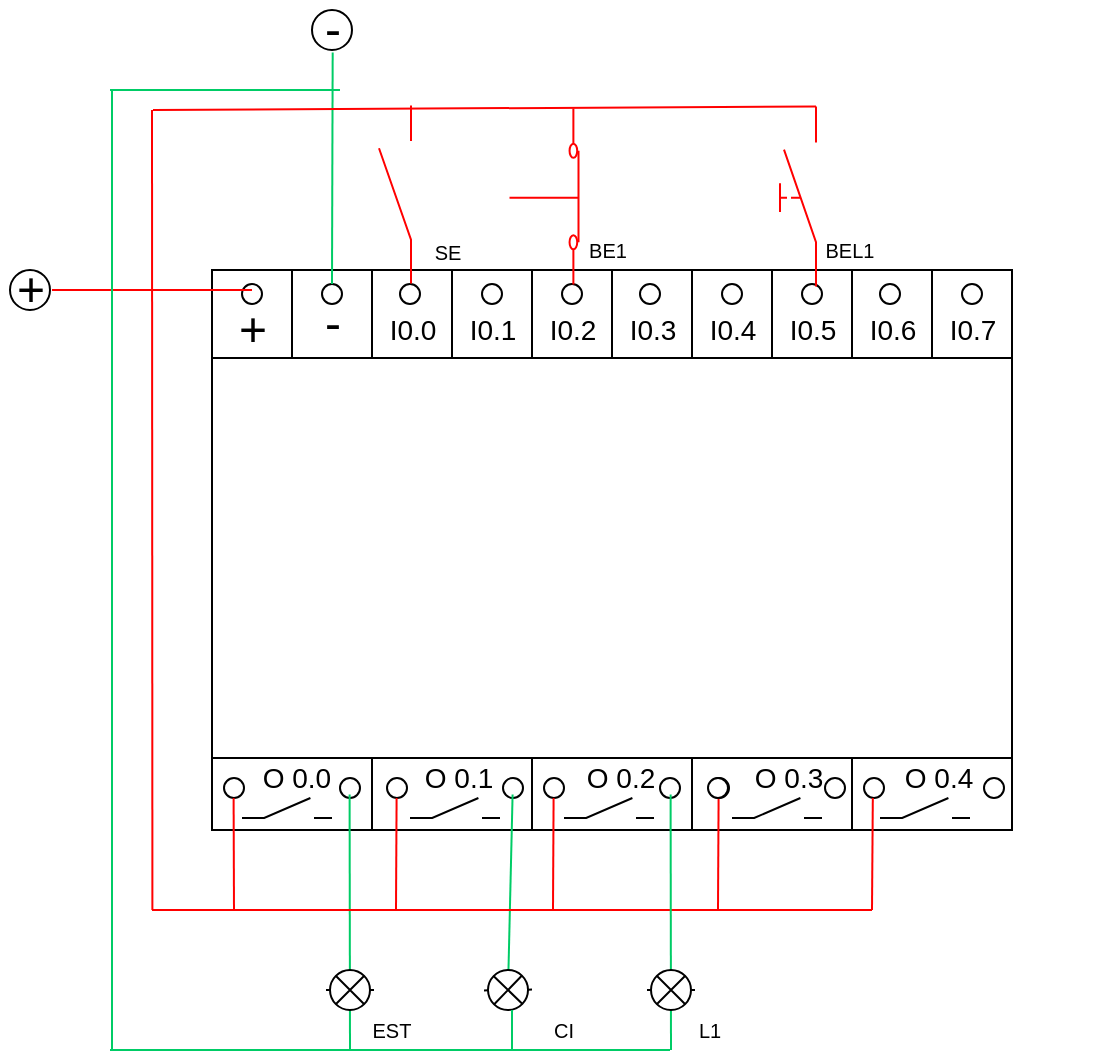 <mxfile version="15.3.5" type="github"><diagram id="EhHrUFUnQ--r763KV3Bl" name="Page-1"><mxGraphModel dx="2142" dy="1010" grid="1" gridSize="10" guides="1" tooltips="1" connect="1" arrows="1" fold="1" page="1" pageScale="1" pageWidth="850" pageHeight="1100" math="0" shadow="0"><root><mxCell id="0"/><mxCell id="1" parent="0"/><mxCell id="yn-ueimYopHgL8ywKlAa-1" value="" style="verticalLabelPosition=bottom;verticalAlign=top;html=1;shape=mxgraph.basic.rect;fillColor2=none;strokeWidth=1;size=20;indent=5;" parent="1" vertex="1"><mxGeometry x="266" y="830" width="400" height="280" as="geometry"/></mxCell><mxCell id="yn-ueimYopHgL8ywKlAa-2" value="" style="shape=partialRectangle;whiteSpace=wrap;html=1;right=0;top=0;bottom=0;fillColor=none;routingCenterX=-0.5;" parent="1" vertex="1"><mxGeometry x="346" y="1050" width="120" height="60" as="geometry"/></mxCell><mxCell id="yn-ueimYopHgL8ywKlAa-3" value="" style="shape=partialRectangle;whiteSpace=wrap;html=1;right=0;top=0;bottom=0;fillColor=none;routingCenterX=-0.5;" parent="1" vertex="1"><mxGeometry x="426" y="1050" width="120" height="60" as="geometry"/></mxCell><mxCell id="yn-ueimYopHgL8ywKlAa-4" value="" style="shape=partialRectangle;whiteSpace=wrap;html=1;right=0;top=0;bottom=0;fillColor=none;routingCenterX=-0.5;" parent="1" vertex="1"><mxGeometry x="506" y="1050" width="120" height="60" as="geometry"/></mxCell><mxCell id="yn-ueimYopHgL8ywKlAa-5" value="" style="shape=partialRectangle;whiteSpace=wrap;html=1;right=0;top=0;bottom=0;fillColor=none;routingCenterX=-0.5;" parent="1" vertex="1"><mxGeometry x="586" y="1050" width="120" height="60" as="geometry"/></mxCell><mxCell id="yn-ueimYopHgL8ywKlAa-6" value="" style="shape=partialRectangle;whiteSpace=wrap;html=1;top=0;bottom=0;fillColor=none;" parent="1" vertex="1"><mxGeometry x="306" y="830" width="120" height="60" as="geometry"/></mxCell><mxCell id="yn-ueimYopHgL8ywKlAa-7" value="" style="shape=partialRectangle;whiteSpace=wrap;html=1;top=0;bottom=0;fillColor=none;" parent="1" vertex="1"><mxGeometry x="346" y="830" width="120" height="60" as="geometry"/></mxCell><mxCell id="yn-ueimYopHgL8ywKlAa-8" value="" style="shape=partialRectangle;whiteSpace=wrap;html=1;top=0;bottom=0;fillColor=none;" parent="1" vertex="1"><mxGeometry x="386" y="830" width="120" height="60" as="geometry"/></mxCell><mxCell id="yn-ueimYopHgL8ywKlAa-9" value="" style="shape=partialRectangle;whiteSpace=wrap;html=1;top=0;bottom=0;fillColor=none;" parent="1" vertex="1"><mxGeometry x="506" y="830" width="40" height="60" as="geometry"/></mxCell><mxCell id="yn-ueimYopHgL8ywKlAa-10" value="" style="shape=partialRectangle;whiteSpace=wrap;html=1;top=0;bottom=0;fillColor=none;" parent="1" vertex="1"><mxGeometry x="546" y="830" width="120" height="60" as="geometry"/></mxCell><mxCell id="yn-ueimYopHgL8ywKlAa-11" value="" style="shape=partialRectangle;whiteSpace=wrap;html=1;top=0;bottom=0;fillColor=none;" parent="1" vertex="1"><mxGeometry x="586" y="830" width="40" height="60" as="geometry"/></mxCell><mxCell id="yn-ueimYopHgL8ywKlAa-12" value="" style="verticalLabelPosition=bottom;verticalAlign=top;html=1;shape=mxgraph.basic.rect;fillColor2=none;strokeWidth=1;size=20;indent=5;" parent="1" vertex="1"><mxGeometry x="266" y="874" width="400" height="200" as="geometry"/></mxCell><mxCell id="yn-ueimYopHgL8ywKlAa-13" value="&lt;font style=&quot;font-size: 24px&quot;&gt;+&lt;/font&gt;" style="text;html=1;align=center;verticalAlign=middle;resizable=0;points=[];autosize=1;strokeColor=none;fillColor=none;" parent="1" vertex="1"><mxGeometry x="271" y="850" width="30" height="20" as="geometry"/></mxCell><mxCell id="yn-ueimYopHgL8ywKlAa-14" value="" style="ellipse;whiteSpace=wrap;html=1;aspect=fixed;" parent="1" vertex="1"><mxGeometry x="281" y="837" width="10" height="10" as="geometry"/></mxCell><mxCell id="yn-ueimYopHgL8ywKlAa-15" value="&lt;span style=&quot;font-size: 24px&quot;&gt;-&lt;/span&gt;" style="text;html=1;align=center;verticalAlign=middle;resizable=0;points=[];autosize=1;strokeColor=none;fillColor=none;" parent="1" vertex="1"><mxGeometry x="316" y="847" width="20" height="20" as="geometry"/></mxCell><mxCell id="yn-ueimYopHgL8ywKlAa-16" value="" style="ellipse;whiteSpace=wrap;html=1;aspect=fixed;" parent="1" vertex="1"><mxGeometry x="321" y="837" width="10" height="10" as="geometry"/></mxCell><mxCell id="yn-ueimYopHgL8ywKlAa-17" value="&lt;font style=&quot;font-size: 14px&quot;&gt;I0.0&lt;/font&gt;" style="text;html=1;align=center;verticalAlign=middle;resizable=0;points=[];autosize=1;strokeColor=none;fillColor=none;" parent="1" vertex="1"><mxGeometry x="346" y="850" width="40" height="20" as="geometry"/></mxCell><mxCell id="yn-ueimYopHgL8ywKlAa-18" value="" style="ellipse;whiteSpace=wrap;html=1;aspect=fixed;" parent="1" vertex="1"><mxGeometry x="360" y="837" width="10" height="10" as="geometry"/></mxCell><mxCell id="yn-ueimYopHgL8ywKlAa-19" value="&lt;span style=&quot;font-size: 14px&quot;&gt;I0.1&lt;/span&gt;" style="text;html=1;align=center;verticalAlign=middle;resizable=0;points=[];autosize=1;strokeColor=none;fillColor=none;" parent="1" vertex="1"><mxGeometry x="386" y="850" width="40" height="20" as="geometry"/></mxCell><mxCell id="yn-ueimYopHgL8ywKlAa-20" value="" style="ellipse;whiteSpace=wrap;html=1;aspect=fixed;" parent="1" vertex="1"><mxGeometry x="401" y="837" width="10" height="10" as="geometry"/></mxCell><mxCell id="yn-ueimYopHgL8ywKlAa-21" value="&lt;font style=&quot;font-size: 14px&quot;&gt;I0.2&lt;/font&gt;" style="text;html=1;align=center;verticalAlign=middle;resizable=0;points=[];autosize=1;strokeColor=none;fillColor=none;" parent="1" vertex="1"><mxGeometry x="426" y="850" width="40" height="20" as="geometry"/></mxCell><mxCell id="yn-ueimYopHgL8ywKlAa-22" value="" style="ellipse;whiteSpace=wrap;html=1;aspect=fixed;" parent="1" vertex="1"><mxGeometry x="441" y="837" width="10" height="10" as="geometry"/></mxCell><mxCell id="yn-ueimYopHgL8ywKlAa-23" value="&lt;font style=&quot;font-size: 14px&quot;&gt;I0.3&lt;/font&gt;" style="text;html=1;align=center;verticalAlign=middle;resizable=0;points=[];autosize=1;strokeColor=none;fillColor=none;" parent="1" vertex="1"><mxGeometry x="466" y="850" width="40" height="20" as="geometry"/></mxCell><mxCell id="yn-ueimYopHgL8ywKlAa-24" value="" style="ellipse;whiteSpace=wrap;html=1;aspect=fixed;" parent="1" vertex="1"><mxGeometry x="480" y="837" width="10" height="10" as="geometry"/></mxCell><mxCell id="yn-ueimYopHgL8ywKlAa-25" value="&lt;font style=&quot;font-size: 14px&quot;&gt;I0.4&lt;/font&gt;" style="text;html=1;align=center;verticalAlign=middle;resizable=0;points=[];autosize=1;strokeColor=none;fillColor=none;" parent="1" vertex="1"><mxGeometry x="506" y="850" width="40" height="20" as="geometry"/></mxCell><mxCell id="yn-ueimYopHgL8ywKlAa-26" value="" style="ellipse;whiteSpace=wrap;html=1;aspect=fixed;" parent="1" vertex="1"><mxGeometry x="521" y="837" width="10" height="10" as="geometry"/></mxCell><mxCell id="yn-ueimYopHgL8ywKlAa-27" value="&lt;font style=&quot;font-size: 14px&quot;&gt;I0.5&lt;/font&gt;" style="text;html=1;align=center;verticalAlign=middle;resizable=0;points=[];autosize=1;strokeColor=none;fillColor=none;" parent="1" vertex="1"><mxGeometry x="546" y="850" width="40" height="20" as="geometry"/></mxCell><mxCell id="yn-ueimYopHgL8ywKlAa-28" value="" style="ellipse;whiteSpace=wrap;html=1;aspect=fixed;" parent="1" vertex="1"><mxGeometry x="561" y="837" width="10" height="10" as="geometry"/></mxCell><mxCell id="yn-ueimYopHgL8ywKlAa-29" value="&lt;font style=&quot;font-size: 14px&quot;&gt;I0.6&lt;/font&gt;" style="text;html=1;align=center;verticalAlign=middle;resizable=0;points=[];autosize=1;strokeColor=none;fillColor=none;" parent="1" vertex="1"><mxGeometry x="586" y="850" width="40" height="20" as="geometry"/></mxCell><mxCell id="yn-ueimYopHgL8ywKlAa-30" value="" style="ellipse;whiteSpace=wrap;html=1;aspect=fixed;" parent="1" vertex="1"><mxGeometry x="600" y="837" width="10" height="10" as="geometry"/></mxCell><mxCell id="yn-ueimYopHgL8ywKlAa-31" value="&lt;font style=&quot;font-size: 14px&quot;&gt;I0.7&lt;/font&gt;" style="text;html=1;align=center;verticalAlign=middle;resizable=0;points=[];autosize=1;strokeColor=none;fillColor=none;" parent="1" vertex="1"><mxGeometry x="626" y="850" width="40" height="20" as="geometry"/></mxCell><mxCell id="yn-ueimYopHgL8ywKlAa-32" value="" style="ellipse;whiteSpace=wrap;html=1;aspect=fixed;" parent="1" vertex="1"><mxGeometry x="641" y="837" width="10" height="10" as="geometry"/></mxCell><mxCell id="yn-ueimYopHgL8ywKlAa-33" value="" style="pointerEvents=1;verticalLabelPosition=bottom;shadow=0;dashed=0;align=center;html=1;verticalAlign=top;shape=mxgraph.electrical.electro-mechanical.make_contact;" parent="1" vertex="1"><mxGeometry x="281" y="1094" width="45" height="10" as="geometry"/></mxCell><mxCell id="yn-ueimYopHgL8ywKlAa-34" value="" style="pointerEvents=1;verticalLabelPosition=bottom;shadow=0;dashed=0;align=center;html=1;verticalAlign=top;shape=mxgraph.electrical.electro-mechanical.make_contact;" parent="1" vertex="1"><mxGeometry x="365" y="1094" width="45" height="10" as="geometry"/></mxCell><mxCell id="yn-ueimYopHgL8ywKlAa-35" value="" style="pointerEvents=1;verticalLabelPosition=bottom;shadow=0;dashed=0;align=center;html=1;verticalAlign=top;shape=mxgraph.electrical.electro-mechanical.make_contact;" parent="1" vertex="1"><mxGeometry x="442" y="1094" width="45" height="10" as="geometry"/></mxCell><mxCell id="yn-ueimYopHgL8ywKlAa-36" value="" style="pointerEvents=1;verticalLabelPosition=bottom;shadow=0;dashed=0;align=center;html=1;verticalAlign=top;shape=mxgraph.electrical.electro-mechanical.make_contact;" parent="1" vertex="1"><mxGeometry x="526" y="1094" width="45" height="10" as="geometry"/></mxCell><mxCell id="yn-ueimYopHgL8ywKlAa-37" value="" style="pointerEvents=1;verticalLabelPosition=bottom;shadow=0;dashed=0;align=center;html=1;verticalAlign=top;shape=mxgraph.electrical.electro-mechanical.make_contact;" parent="1" vertex="1"><mxGeometry x="600" y="1094" width="45" height="10" as="geometry"/></mxCell><mxCell id="yn-ueimYopHgL8ywKlAa-38" value="&lt;font style=&quot;font-size: 14px&quot;&gt;&amp;nbsp;O 0.0&lt;/font&gt;" style="text;html=1;align=center;verticalAlign=middle;resizable=0;points=[];autosize=1;strokeColor=none;fillColor=none;" parent="1" vertex="1"><mxGeometry x="281" y="1074" width="50" height="20" as="geometry"/></mxCell><mxCell id="yn-ueimYopHgL8ywKlAa-39" value="&lt;span style=&quot;font-size: 14px&quot;&gt;O 0.1&lt;/span&gt;" style="text;html=1;align=center;verticalAlign=middle;resizable=0;points=[];autosize=1;strokeColor=none;fillColor=none;" parent="1" vertex="1"><mxGeometry x="364" y="1074" width="50" height="20" as="geometry"/></mxCell><mxCell id="yn-ueimYopHgL8ywKlAa-40" value="&lt;font style=&quot;font-size: 14px&quot;&gt;O 0.2&lt;/font&gt;" style="text;html=1;align=center;verticalAlign=middle;resizable=0;points=[];autosize=1;strokeColor=none;fillColor=none;" parent="1" vertex="1"><mxGeometry x="445" y="1074" width="50" height="20" as="geometry"/></mxCell><mxCell id="yn-ueimYopHgL8ywKlAa-41" value="&lt;font style=&quot;font-size: 14px&quot;&gt;O 0.3&lt;/font&gt;" style="text;html=1;align=center;verticalAlign=middle;resizable=0;points=[];autosize=1;strokeColor=none;fillColor=none;" parent="1" vertex="1"><mxGeometry x="529" y="1074" width="50" height="20" as="geometry"/></mxCell><mxCell id="yn-ueimYopHgL8ywKlAa-42" value="" style="edgeStyle=none;shape=link;rounded=0;orthogonalLoop=1;jettySize=auto;html=1;strokeColor=#000000;" parent="1" source="yn-ueimYopHgL8ywKlAa-43" target="yn-ueimYopHgL8ywKlAa-12" edge="1"><mxGeometry relative="1" as="geometry"/></mxCell><mxCell id="yn-ueimYopHgL8ywKlAa-43" value="&lt;font style=&quot;font-size: 14px&quot;&gt;O 0.4&lt;/font&gt;" style="text;html=1;align=center;verticalAlign=middle;resizable=0;points=[];autosize=1;strokeColor=none;fillColor=none;" parent="1" vertex="1"><mxGeometry x="604" y="1074" width="50" height="20" as="geometry"/></mxCell><mxCell id="yn-ueimYopHgL8ywKlAa-44" value="" style="ellipse;whiteSpace=wrap;html=1;aspect=fixed;" parent="1" vertex="1"><mxGeometry x="272" y="1084" width="10" height="10" as="geometry"/></mxCell><mxCell id="yn-ueimYopHgL8ywKlAa-45" value="" style="ellipse;whiteSpace=wrap;html=1;aspect=fixed;" parent="1" vertex="1"><mxGeometry x="330" y="1084" width="10" height="10" as="geometry"/></mxCell><mxCell id="yn-ueimYopHgL8ywKlAa-46" value="" style="ellipse;whiteSpace=wrap;html=1;aspect=fixed;" parent="1" vertex="1"><mxGeometry x="353.5" y="1084" width="10" height="10" as="geometry"/></mxCell><mxCell id="yn-ueimYopHgL8ywKlAa-47" value="" style="ellipse;whiteSpace=wrap;html=1;aspect=fixed;" parent="1" vertex="1"><mxGeometry x="411.5" y="1084" width="10" height="10" as="geometry"/></mxCell><mxCell id="yn-ueimYopHgL8ywKlAa-48" value="" style="ellipse;whiteSpace=wrap;html=1;aspect=fixed;" parent="1" vertex="1"><mxGeometry x="432" y="1084" width="10" height="10" as="geometry"/></mxCell><mxCell id="yn-ueimYopHgL8ywKlAa-49" value="" style="ellipse;whiteSpace=wrap;html=1;aspect=fixed;" parent="1" vertex="1"><mxGeometry x="490" y="1084" width="10" height="10" as="geometry"/></mxCell><mxCell id="yn-ueimYopHgL8ywKlAa-50" value="" style="ellipse;whiteSpace=wrap;html=1;aspect=fixed;" parent="1" vertex="1"><mxGeometry x="514.5" y="1084" width="10" height="10" as="geometry"/></mxCell><mxCell id="yn-ueimYopHgL8ywKlAa-51" value="" style="ellipse;whiteSpace=wrap;html=1;aspect=fixed;" parent="1" vertex="1"><mxGeometry x="572.5" y="1084" width="10" height="10" as="geometry"/></mxCell><mxCell id="yn-ueimYopHgL8ywKlAa-52" value="" style="ellipse;whiteSpace=wrap;html=1;aspect=fixed;" parent="1" vertex="1"><mxGeometry x="592" y="1084" width="10" height="10" as="geometry"/></mxCell><mxCell id="yn-ueimYopHgL8ywKlAa-53" value="" style="ellipse;whiteSpace=wrap;html=1;aspect=fixed;" parent="1" vertex="1"><mxGeometry x="652" y="1084" width="10" height="10" as="geometry"/></mxCell><mxCell id="yn-ueimYopHgL8ywKlAa-54" value="" style="ellipse;whiteSpace=wrap;html=1;aspect=fixed;" parent="1" vertex="1"><mxGeometry x="165" y="830" width="20" height="20" as="geometry"/></mxCell><mxCell id="yn-ueimYopHgL8ywKlAa-55" value="" style="ellipse;whiteSpace=wrap;html=1;aspect=fixed;" parent="1" vertex="1"><mxGeometry x="316" y="700" width="20" height="20" as="geometry"/></mxCell><mxCell id="yn-ueimYopHgL8ywKlAa-56" value="&lt;font style=&quot;font-size: 24px&quot;&gt;+&lt;/font&gt;" style="text;html=1;align=center;verticalAlign=middle;resizable=0;points=[];autosize=1;strokeColor=none;fillColor=none;" parent="1" vertex="1"><mxGeometry x="160" y="830" width="30" height="20" as="geometry"/></mxCell><mxCell id="yn-ueimYopHgL8ywKlAa-57" value="&lt;span style=&quot;font-size: 24px&quot;&gt;-&lt;/span&gt;" style="text;html=1;align=center;verticalAlign=middle;resizable=0;points=[];autosize=1;strokeColor=none;fillColor=none;" parent="1" vertex="1"><mxGeometry x="316" y="700" width="20" height="20" as="geometry"/></mxCell><mxCell id="yn-ueimYopHgL8ywKlAa-58" value="" style="endArrow=none;html=1;strokeColor=#FF0000;" parent="1" edge="1"><mxGeometry width="50" height="50" relative="1" as="geometry"><mxPoint x="277" y="1150" as="sourcePoint"/><mxPoint x="276.8" y="1094" as="targetPoint"/><Array as="points"/></mxGeometry></mxCell><mxCell id="yn-ueimYopHgL8ywKlAa-59" value="" style="endArrow=none;html=1;strokeColor=#FF0000;" parent="1" edge="1"><mxGeometry width="50" height="50" relative="1" as="geometry"><mxPoint x="358" y="1150" as="sourcePoint"/><mxPoint x="358.3" y="1094" as="targetPoint"/><Array as="points"/></mxGeometry></mxCell><mxCell id="yn-ueimYopHgL8ywKlAa-60" value="" style="endArrow=none;html=1;strokeColor=#FF0000;" parent="1" edge="1"><mxGeometry width="50" height="50" relative="1" as="geometry"><mxPoint x="519" y="1150" as="sourcePoint"/><mxPoint x="519.3" y="1094" as="targetPoint"/><Array as="points"/></mxGeometry></mxCell><mxCell id="yn-ueimYopHgL8ywKlAa-62" value="" style="endArrow=none;html=1;strokeColor=#FF0000;" parent="1" edge="1"><mxGeometry width="50" height="50" relative="1" as="geometry"><mxPoint x="286" y="840" as="sourcePoint"/><mxPoint x="186" y="840" as="targetPoint"/><Array as="points"/></mxGeometry></mxCell><mxCell id="yn-ueimYopHgL8ywKlAa-63" value="" style="endArrow=none;html=1;strokeColor=#FF0000;" parent="1" edge="1"><mxGeometry width="50" height="50" relative="1" as="geometry"><mxPoint x="596" y="1150" as="sourcePoint"/><mxPoint x="596.41" y="1094" as="targetPoint"/><Array as="points"/></mxGeometry></mxCell><mxCell id="yn-ueimYopHgL8ywKlAa-64" value="" style="endArrow=none;html=1;strokeColor=#00CC66;" parent="1" edge="1"><mxGeometry width="50" height="50" relative="1" as="geometry"><mxPoint x="335" y="1220" as="sourcePoint"/><mxPoint x="334.8" y="1092.2" as="targetPoint"/><Array as="points"/></mxGeometry></mxCell><mxCell id="yn-ueimYopHgL8ywKlAa-65" value="" style="endArrow=none;html=1;strokeColor=#00CC66;startArrow=none;" parent="1" source="yn-ueimYopHgL8ywKlAa-85" edge="1"><mxGeometry width="50" height="50" relative="1" as="geometry"><mxPoint x="416" y="1160" as="sourcePoint"/><mxPoint x="416.3" y="1092.2" as="targetPoint"/><Array as="points"/></mxGeometry></mxCell><mxCell id="yn-ueimYopHgL8ywKlAa-66" value="" style="endArrow=none;html=1;strokeColor=#FF0000;" parent="1" edge="1"><mxGeometry width="50" height="50" relative="1" as="geometry"><mxPoint x="236" y="1150" as="sourcePoint"/><mxPoint x="596" y="1150" as="targetPoint"/><Array as="points"/></mxGeometry></mxCell><mxCell id="yn-ueimYopHgL8ywKlAa-73" value="" style="endArrow=none;html=1;strokeColor=#00CC66;" parent="1" edge="1"><mxGeometry width="50" height="50" relative="1" as="geometry"><mxPoint x="330" y="740" as="sourcePoint"/><mxPoint x="215" y="740" as="targetPoint"/><Array as="points"/></mxGeometry></mxCell><mxCell id="yn-ueimYopHgL8ywKlAa-74" value="" style="endArrow=none;html=1;strokeColor=#00CC66;" parent="1" edge="1"><mxGeometry width="50" height="50" relative="1" as="geometry"><mxPoint x="216" y="1220" as="sourcePoint"/><mxPoint x="216" y="740" as="targetPoint"/><Array as="points"/></mxGeometry></mxCell><mxCell id="yn-ueimYopHgL8ywKlAa-75" value="" style="endArrow=none;html=1;strokeColor=#00CC66;entryX=0.517;entryY=1.064;entryDx=0;entryDy=0;entryPerimeter=0;exitX=0.5;exitY=0;exitDx=0;exitDy=0;" parent="1" source="yn-ueimYopHgL8ywKlAa-16" target="yn-ueimYopHgL8ywKlAa-57" edge="1"><mxGeometry width="50" height="50" relative="1" as="geometry"><mxPoint x="326" y="790" as="sourcePoint"/><mxPoint x="215" y="792" as="targetPoint"/><Array as="points"/></mxGeometry></mxCell><mxCell id="yn-ueimYopHgL8ywKlAa-76" value="" style="endArrow=none;html=1;strokeColor=#FF0000;" parent="1" edge="1"><mxGeometry width="50" height="50" relative="1" as="geometry"><mxPoint x="236.2" y="1150" as="sourcePoint"/><mxPoint x="236" y="750" as="targetPoint"/><Array as="points"/></mxGeometry></mxCell><mxCell id="yn-ueimYopHgL8ywKlAa-77" value="" style="endArrow=none;html=1;strokeColor=#FF0000;entryX=1;entryY=1;entryDx=0;entryDy=0;entryPerimeter=0;" parent="1" target="yn-ueimYopHgL8ywKlAa-104" edge="1"><mxGeometry width="50" height="50" relative="1" as="geometry"><mxPoint x="236.5" y="750" as="sourcePoint"/><mxPoint x="570" y="748" as="targetPoint"/><Array as="points"/></mxGeometry></mxCell><mxCell id="yn-ueimYopHgL8ywKlAa-81" value="&lt;span style=&quot;font-size: 10px&quot;&gt;SE&lt;br&gt;&lt;/span&gt;" style="text;html=1;strokeColor=none;fillColor=none;align=center;verticalAlign=middle;whiteSpace=wrap;rounded=0;" parent="1" vertex="1"><mxGeometry x="363.5" y="810.5" width="40" height="20" as="geometry"/></mxCell><mxCell id="yn-ueimYopHgL8ywKlAa-83" value="" style="pointerEvents=1;verticalLabelPosition=bottom;shadow=0;dashed=0;align=center;html=1;verticalAlign=top;shape=mxgraph.electrical.electro-mechanical.pushbutton_break;strokeColor=#FF0000;rotation=-90;" parent="1" vertex="1"><mxGeometry x="388" y="776" width="88" height="34.5" as="geometry"/></mxCell><mxCell id="yn-ueimYopHgL8ywKlAa-84" value="" style="pointerEvents=1;verticalLabelPosition=bottom;shadow=0;dashed=0;align=center;html=1;verticalAlign=top;shape=mxgraph.electrical.miscellaneous.light_bulb;strokeColor=#000000;rotation=-180;" parent="1" vertex="1"><mxGeometry x="323" y="1180" width="24" height="20" as="geometry"/></mxCell><mxCell id="yn-ueimYopHgL8ywKlAa-85" value="" style="pointerEvents=1;verticalLabelPosition=bottom;shadow=0;dashed=0;align=center;html=1;verticalAlign=top;shape=mxgraph.electrical.miscellaneous.light_bulb;strokeColor=#000000;rotation=-181;" parent="1" vertex="1"><mxGeometry x="402" y="1180" width="24" height="20" as="geometry"/></mxCell><mxCell id="yn-ueimYopHgL8ywKlAa-86" value="" style="endArrow=none;html=1;strokeColor=#00CC66;exitX=0;exitY=1;exitDx=0;exitDy=0;" parent="1" source="yn-ueimYopHgL8ywKlAa-99" edge="1"><mxGeometry width="50" height="50" relative="1" as="geometry"><mxPoint x="656" y="1220" as="sourcePoint"/><mxPoint x="215" y="1220" as="targetPoint"/><Array as="points"/></mxGeometry></mxCell><mxCell id="yn-ueimYopHgL8ywKlAa-88" value="" style="endArrow=none;html=1;strokeColor=#00CC66;" parent="1" edge="1"><mxGeometry width="50" height="50" relative="1" as="geometry"><mxPoint x="416" y="1220" as="sourcePoint"/><mxPoint x="416" y="1200" as="targetPoint"/><Array as="points"/></mxGeometry></mxCell><mxCell id="yn-ueimYopHgL8ywKlAa-90" value="&lt;span style=&quot;font-size: 10px&quot;&gt;CI&lt;/span&gt;" style="text;html=1;strokeColor=none;fillColor=none;align=center;verticalAlign=middle;whiteSpace=wrap;rounded=0;" parent="1" vertex="1"><mxGeometry x="421.5" y="1200" width="40" height="20" as="geometry"/></mxCell><mxCell id="yn-ueimYopHgL8ywKlAa-91" value="&lt;span style=&quot;font-size: 10px&quot;&gt;EST&lt;/span&gt;" style="text;html=1;strokeColor=none;fillColor=none;align=center;verticalAlign=middle;whiteSpace=wrap;rounded=0;" parent="1" vertex="1"><mxGeometry x="336" y="1200" width="40" height="20" as="geometry"/></mxCell><mxCell id="yn-ueimYopHgL8ywKlAa-94" value="" style="endArrow=none;html=1;strokeColor=#FF0000;" parent="1" edge="1"><mxGeometry width="50" height="50" relative="1" as="geometry"><mxPoint x="436.5" y="1150" as="sourcePoint"/><mxPoint x="436.8" y="1094" as="targetPoint"/><Array as="points"/></mxGeometry></mxCell><mxCell id="yn-ueimYopHgL8ywKlAa-96" value="" style="ellipse;whiteSpace=wrap;html=1;aspect=fixed;" parent="1" vertex="1"><mxGeometry x="514" y="1084" width="10" height="10" as="geometry"/></mxCell><mxCell id="yn-ueimYopHgL8ywKlAa-97" value="" style="endArrow=none;html=1;strokeColor=#00CC66;" parent="1" edge="1"><mxGeometry width="50" height="50" relative="1" as="geometry"><mxPoint x="495.5" y="1220" as="sourcePoint"/><mxPoint x="495.3" y="1092.2" as="targetPoint"/><Array as="points"/></mxGeometry></mxCell><mxCell id="yn-ueimYopHgL8ywKlAa-98" value="" style="pointerEvents=1;verticalLabelPosition=bottom;shadow=0;dashed=0;align=center;html=1;verticalAlign=top;shape=mxgraph.electrical.miscellaneous.light_bulb;strokeColor=#000000;rotation=-180;" parent="1" vertex="1"><mxGeometry x="483.5" y="1180" width="24" height="20" as="geometry"/></mxCell><mxCell id="yn-ueimYopHgL8ywKlAa-99" value="&lt;span style=&quot;font-size: 10px&quot;&gt;L1&lt;/span&gt;" style="text;html=1;strokeColor=none;fillColor=none;align=center;verticalAlign=middle;whiteSpace=wrap;rounded=0;" parent="1" vertex="1"><mxGeometry x="495" y="1200" width="40" height="20" as="geometry"/></mxCell><mxCell id="yn-ueimYopHgL8ywKlAa-104" value="" style="pointerEvents=1;verticalLabelPosition=bottom;shadow=0;dashed=0;align=center;html=1;verticalAlign=top;shape=mxgraph.electrical.electro-mechanical.manual_switch;strokeColor=#FF0000;rotation=-90;" parent="1" vertex="1"><mxGeometry x="514" y="784.25" width="90" height="18" as="geometry"/></mxCell><mxCell id="yn-ueimYopHgL8ywKlAa-107" value="&lt;span style=&quot;font-size: 10px&quot;&gt;BE1&lt;/span&gt;" style="text;html=1;strokeColor=none;fillColor=none;align=center;verticalAlign=middle;whiteSpace=wrap;rounded=0;" parent="1" vertex="1"><mxGeometry x="443.5" y="810" width="40" height="20" as="geometry"/></mxCell><mxCell id="yn-ueimYopHgL8ywKlAa-110" value="&lt;span style=&quot;font-size: 10px&quot;&gt;BEL1&lt;/span&gt;" style="text;html=1;strokeColor=none;fillColor=none;align=center;verticalAlign=middle;whiteSpace=wrap;rounded=0;" parent="1" vertex="1"><mxGeometry x="564.5" y="810" width="40" height="20" as="geometry"/></mxCell><mxCell id="_fzcZkRkVlvgRa4DYXH2-2" value="" style="pointerEvents=1;verticalLabelPosition=bottom;shadow=0;dashed=0;align=center;html=1;verticalAlign=top;shape=mxgraph.electrical.electro-mechanical.make_contact;hachureGap=4;strokeColor=#FF0000;rotation=-90;" parent="1" vertex="1"><mxGeometry x="313" y="784.25" width="89" height="16" as="geometry"/></mxCell></root></mxGraphModel></diagram></mxfile>